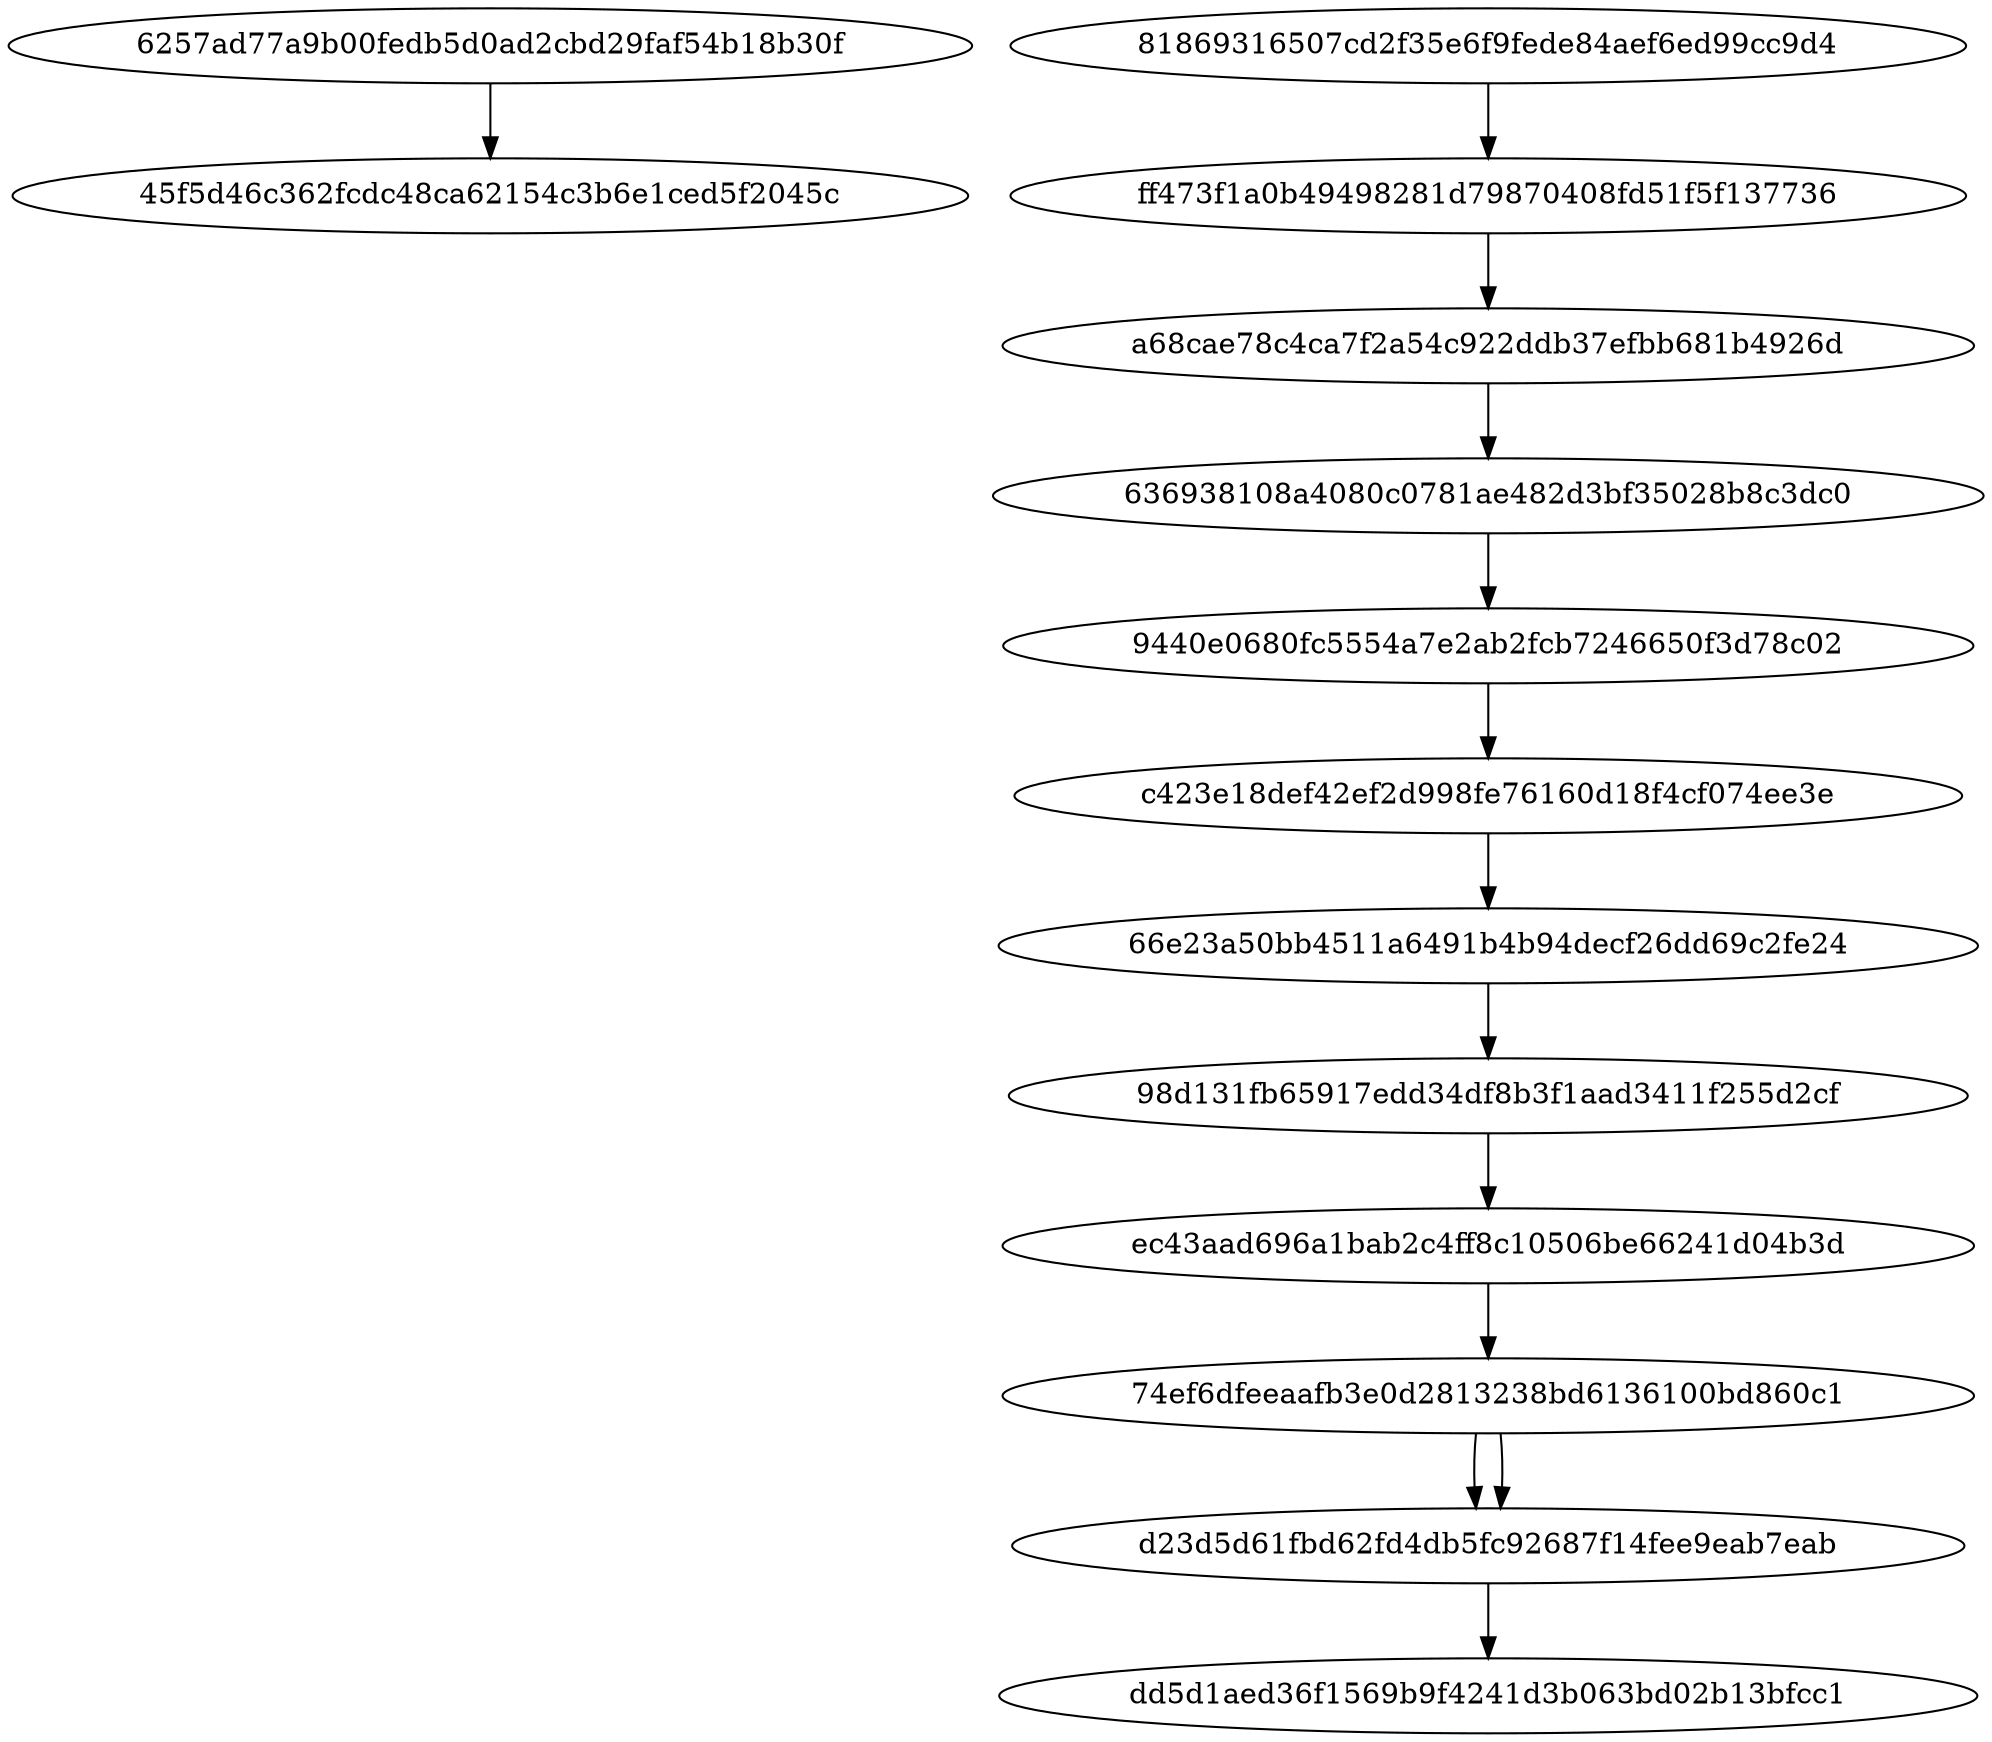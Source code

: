 digraph "Graph" {
	"45f5d46c362fcdc48ca62154c3b6e1ced5f2045c"
	"6257ad77a9b00fedb5d0ad2cbd29faf54b18b30f" -> "45f5d46c362fcdc48ca62154c3b6e1ced5f2045c"
	d23d5d61fbd62fd4db5fc92687f14fee9eab7eab
	"74ef6dfeeaafb3e0d2813238bd6136100bd860c1" -> d23d5d61fbd62fd4db5fc92687f14fee9eab7eab
	ff473f1a0b49498281d79870408fd51f5f137736
	"81869316507cd2f35e6f9fede84aef6ed99cc9d4" -> ff473f1a0b49498281d79870408fd51f5f137736
	a68cae78c4ca7f2a54c922ddb37efbb681b4926d
	ff473f1a0b49498281d79870408fd51f5f137736 -> a68cae78c4ca7f2a54c922ddb37efbb681b4926d
	"636938108a4080c0781ae482d3bf35028b8c3dc0"
	a68cae78c4ca7f2a54c922ddb37efbb681b4926d -> "636938108a4080c0781ae482d3bf35028b8c3dc0"
	"9440e0680fc5554a7e2ab2fcb7246650f3d78c02"
	"636938108a4080c0781ae482d3bf35028b8c3dc0" -> "9440e0680fc5554a7e2ab2fcb7246650f3d78c02"
	c423e18def42ef2d998fe76160d18f4cf074ee3e
	"9440e0680fc5554a7e2ab2fcb7246650f3d78c02" -> c423e18def42ef2d998fe76160d18f4cf074ee3e
	"66e23a50bb4511a6491b4b94decf26dd69c2fe24"
	c423e18def42ef2d998fe76160d18f4cf074ee3e -> "66e23a50bb4511a6491b4b94decf26dd69c2fe24"
	"98d131fb65917edd34df8b3f1aad3411f255d2cf"
	"66e23a50bb4511a6491b4b94decf26dd69c2fe24" -> "98d131fb65917edd34df8b3f1aad3411f255d2cf"
	ec43aad696a1bab2c4ff8c10506be66241d04b3d
	"98d131fb65917edd34df8b3f1aad3411f255d2cf" -> ec43aad696a1bab2c4ff8c10506be66241d04b3d
	"74ef6dfeeaafb3e0d2813238bd6136100bd860c1"
	ec43aad696a1bab2c4ff8c10506be66241d04b3d -> "74ef6dfeeaafb3e0d2813238bd6136100bd860c1"
	d23d5d61fbd62fd4db5fc92687f14fee9eab7eab
	"74ef6dfeeaafb3e0d2813238bd6136100bd860c1" -> d23d5d61fbd62fd4db5fc92687f14fee9eab7eab
	dd5d1aed36f1569b9f4241d3b063bd02b13bfcc1
	d23d5d61fbd62fd4db5fc92687f14fee9eab7eab -> dd5d1aed36f1569b9f4241d3b063bd02b13bfcc1
}
